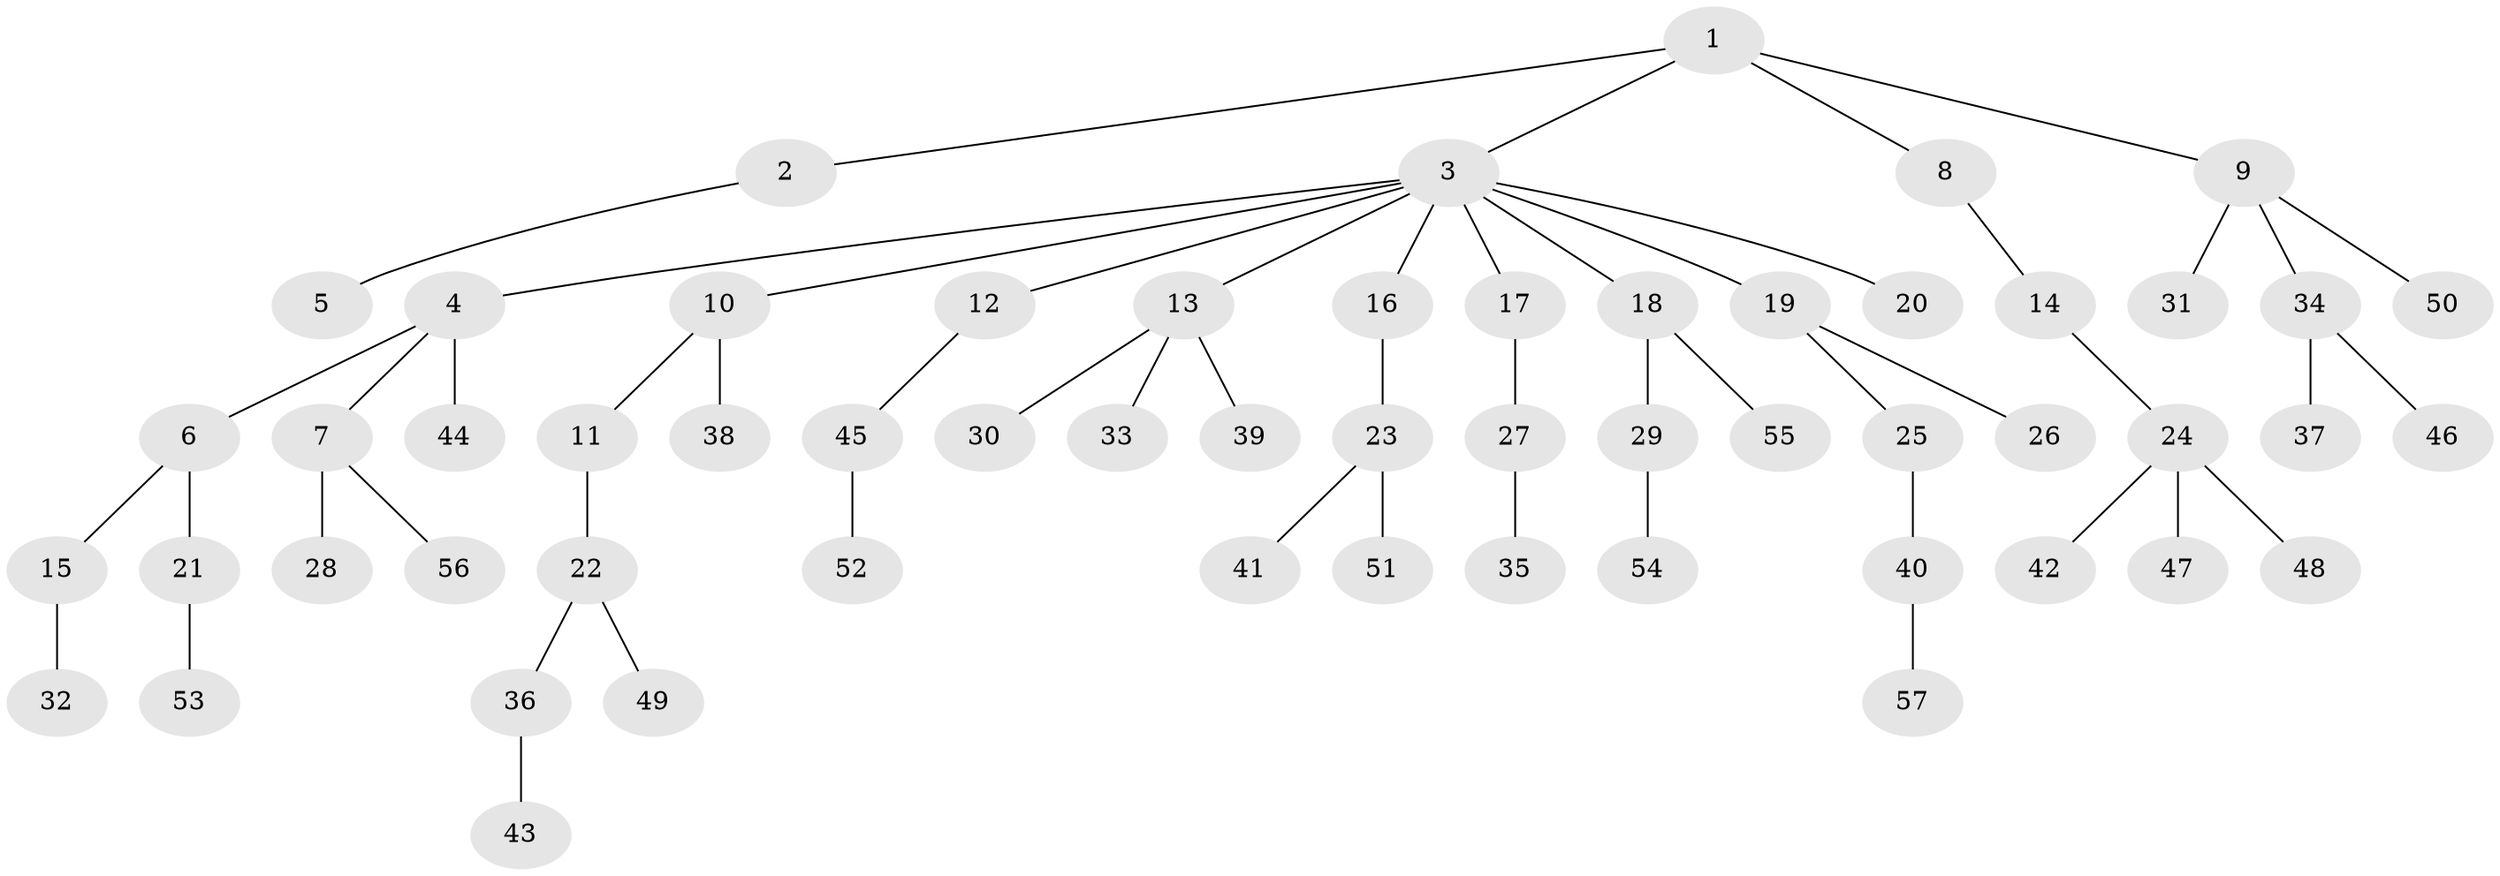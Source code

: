 // coarse degree distribution, {4: 0.10256410256410256, 10: 0.02564102564102564, 1: 0.5384615384615384, 2: 0.2564102564102564, 3: 0.07692307692307693}
// Generated by graph-tools (version 1.1) at 2025/19/03/04/25 18:19:12]
// undirected, 57 vertices, 56 edges
graph export_dot {
graph [start="1"]
  node [color=gray90,style=filled];
  1;
  2;
  3;
  4;
  5;
  6;
  7;
  8;
  9;
  10;
  11;
  12;
  13;
  14;
  15;
  16;
  17;
  18;
  19;
  20;
  21;
  22;
  23;
  24;
  25;
  26;
  27;
  28;
  29;
  30;
  31;
  32;
  33;
  34;
  35;
  36;
  37;
  38;
  39;
  40;
  41;
  42;
  43;
  44;
  45;
  46;
  47;
  48;
  49;
  50;
  51;
  52;
  53;
  54;
  55;
  56;
  57;
  1 -- 2;
  1 -- 3;
  1 -- 8;
  1 -- 9;
  2 -- 5;
  3 -- 4;
  3 -- 10;
  3 -- 12;
  3 -- 13;
  3 -- 16;
  3 -- 17;
  3 -- 18;
  3 -- 19;
  3 -- 20;
  4 -- 6;
  4 -- 7;
  4 -- 44;
  6 -- 15;
  6 -- 21;
  7 -- 28;
  7 -- 56;
  8 -- 14;
  9 -- 31;
  9 -- 34;
  9 -- 50;
  10 -- 11;
  10 -- 38;
  11 -- 22;
  12 -- 45;
  13 -- 30;
  13 -- 33;
  13 -- 39;
  14 -- 24;
  15 -- 32;
  16 -- 23;
  17 -- 27;
  18 -- 29;
  18 -- 55;
  19 -- 25;
  19 -- 26;
  21 -- 53;
  22 -- 36;
  22 -- 49;
  23 -- 41;
  23 -- 51;
  24 -- 42;
  24 -- 47;
  24 -- 48;
  25 -- 40;
  27 -- 35;
  29 -- 54;
  34 -- 37;
  34 -- 46;
  36 -- 43;
  40 -- 57;
  45 -- 52;
}
